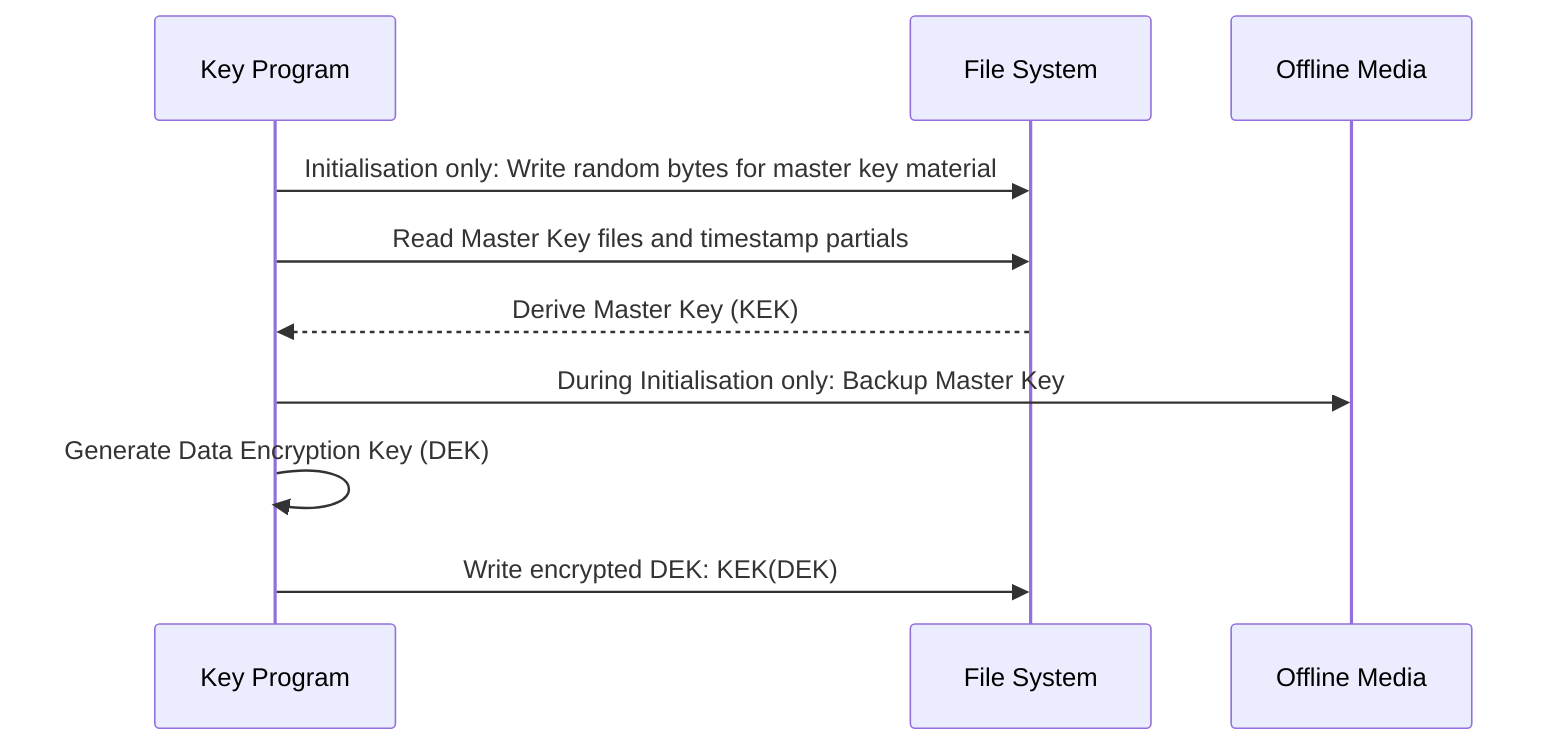 sequenceDiagram
  participant k as Key Program
  participant fs as File System
  participant ol as Offline Media
  k->>fs: Initialisation only: Write random bytes for master key material
  k->>fs: Read Master Key files and timestamp partials
  fs-->>k: Derive Master Key (KEK)
  k->>ol: During Initialisation only: Backup Master Key
  k->>k: Generate Data Encryption Key (DEK)
  k->>fs: Write encrypted DEK: KEK(DEK)